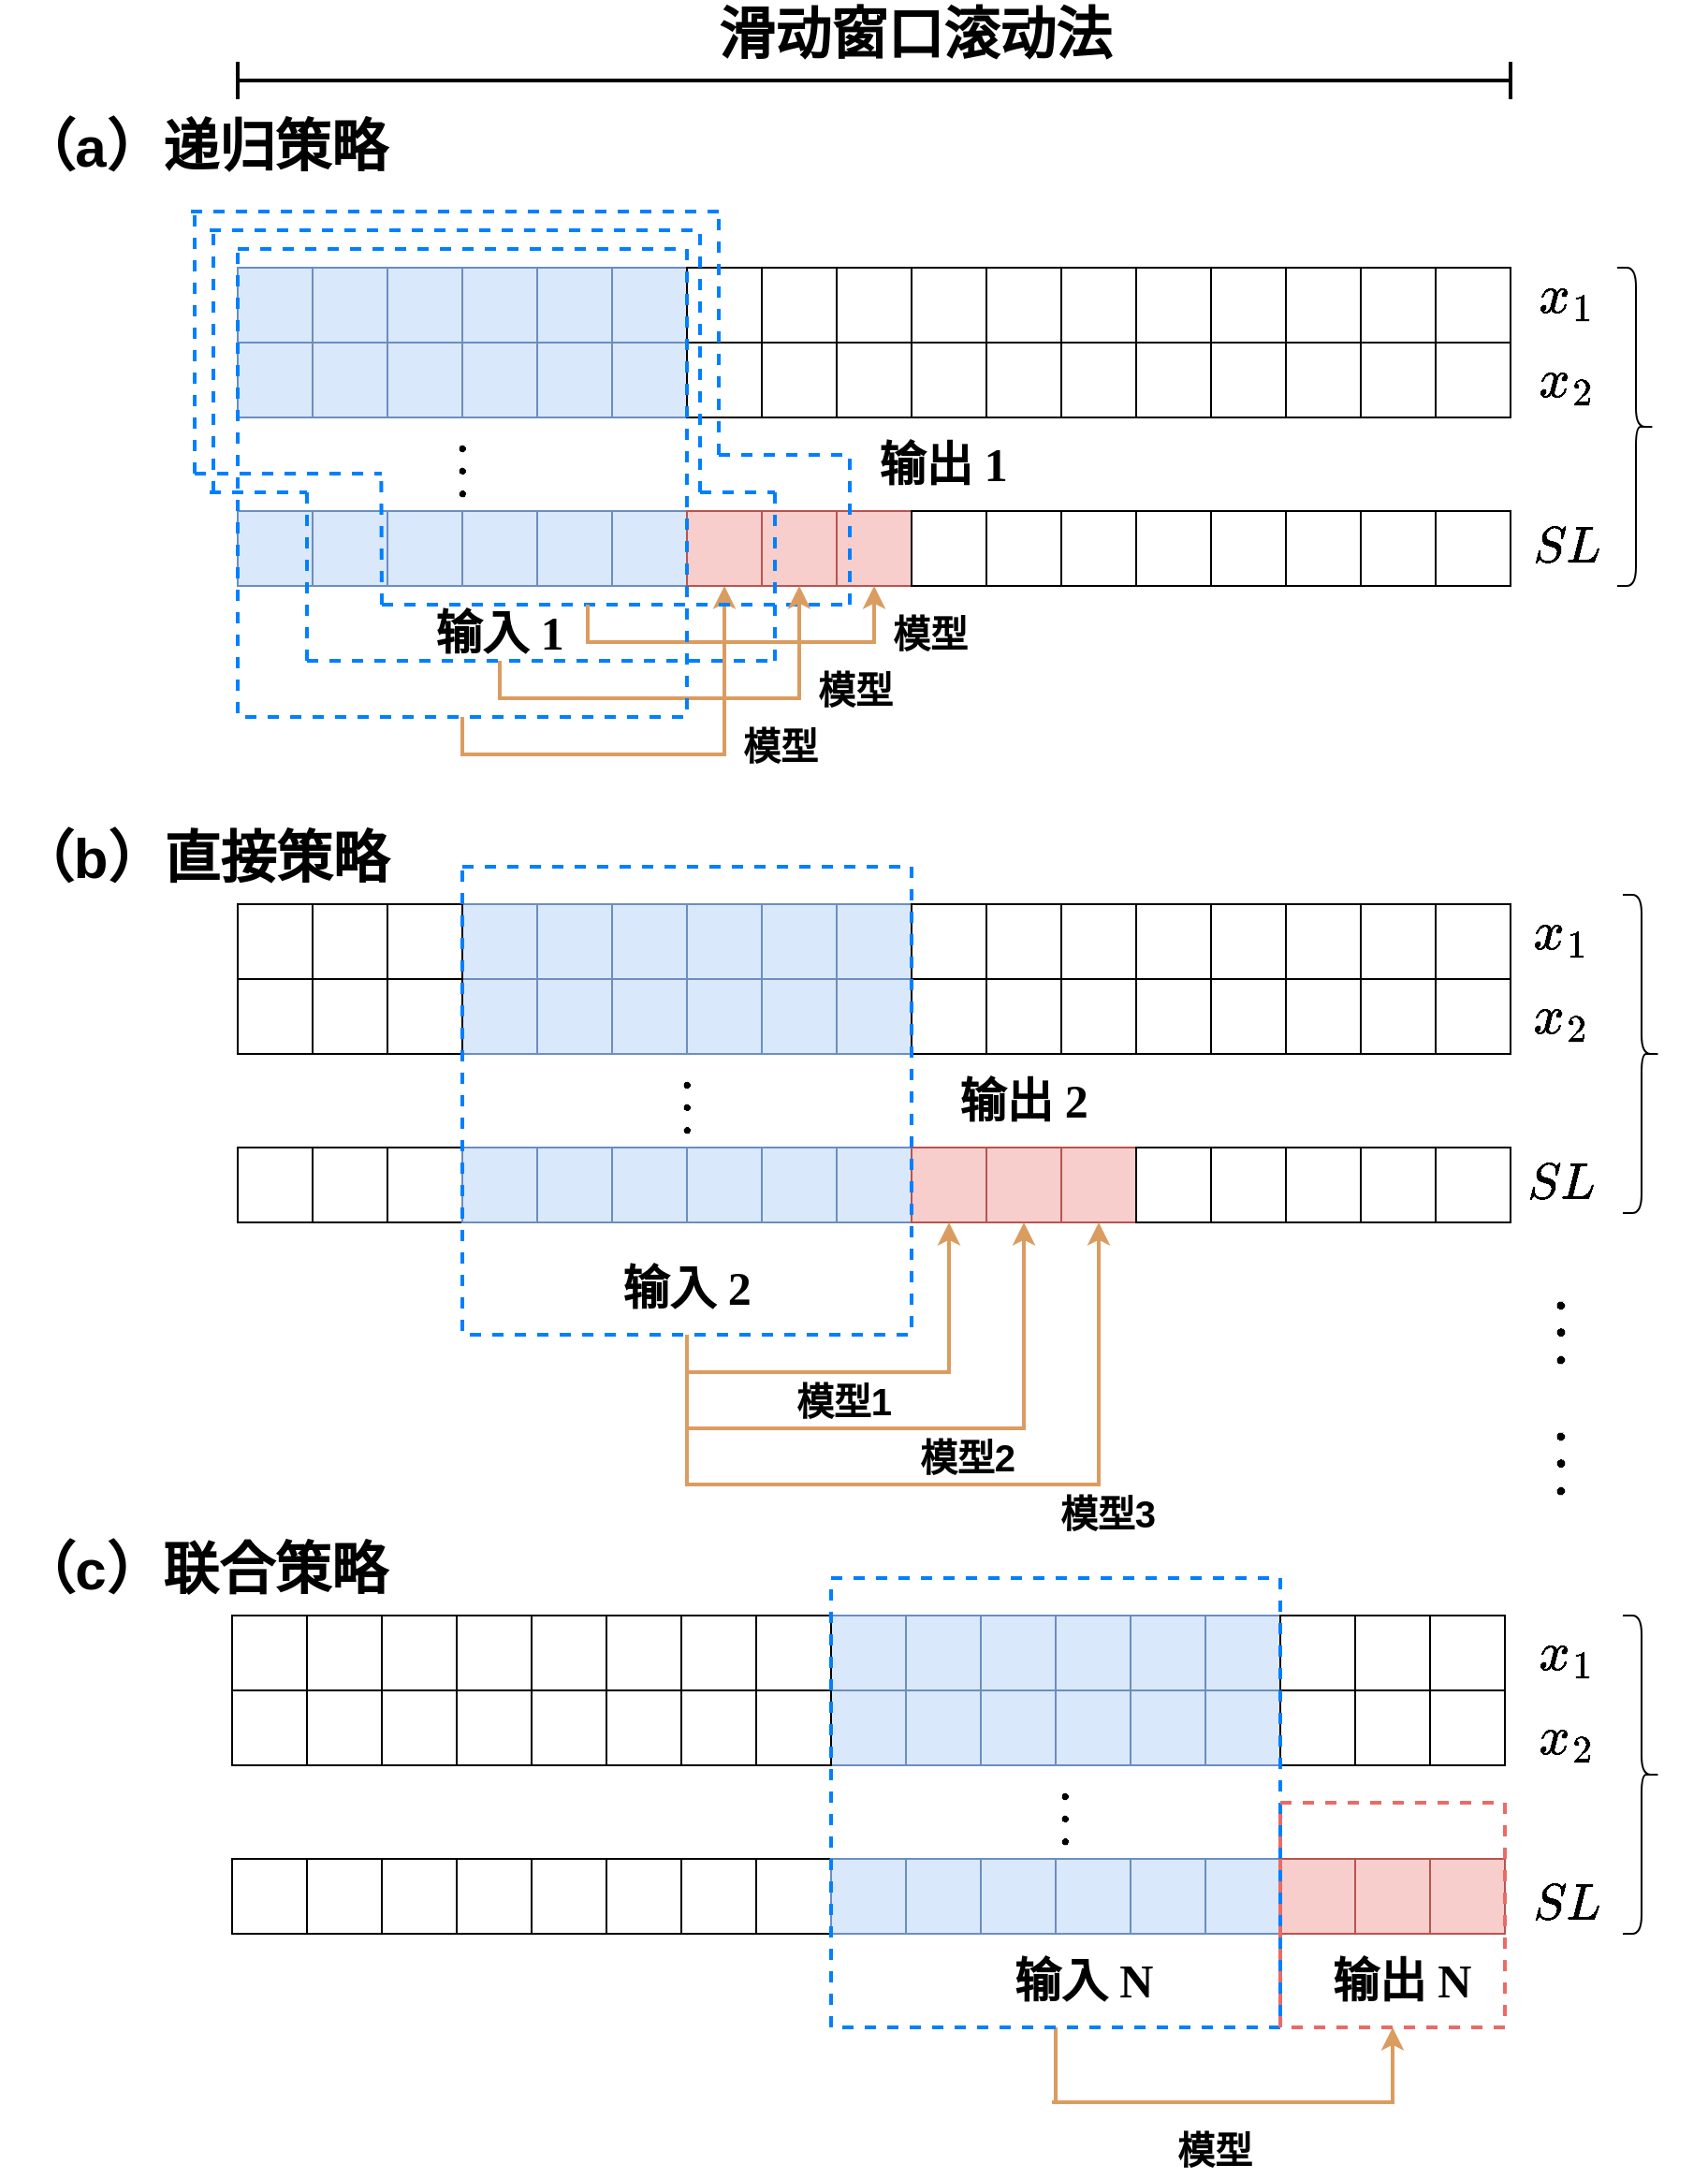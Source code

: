 <mxfile version="24.0.7" type="github">
  <diagram name="第 1 页" id="vWSbrCHWz1pdgLscwr1I">
    <mxGraphModel dx="2474" dy="2008" grid="1" gridSize="10" guides="1" tooltips="1" connect="1" arrows="1" fold="1" page="1" pageScale="1" pageWidth="827" pageHeight="1169" math="1" shadow="0">
      <root>
        <mxCell id="0" />
        <mxCell id="1" parent="0" />
        <mxCell id="X15A_r9G1sP2VDmLqHcy-280" style="edgeStyle=orthogonalEdgeStyle;rounded=0;orthogonalLoop=1;jettySize=auto;html=1;exitX=0.5;exitY=1;exitDx=0;exitDy=0;entryX=0.5;entryY=1;entryDx=0;entryDy=0;strokeWidth=2;strokeColor=#DB9C60;" parent="1" source="X15A_r9G1sP2VDmLqHcy-250" target="X15A_r9G1sP2VDmLqHcy-7" edge="1">
          <mxGeometry relative="1" as="geometry">
            <mxPoint x="363" y="200" as="targetPoint" />
          </mxGeometry>
        </mxCell>
        <mxCell id="X15A_r9G1sP2VDmLqHcy-1" value="" style="rounded=0;whiteSpace=wrap;html=1;aspect=fixed;fillColor=#dae8fc;strokeColor=#6c8ebf;" parent="1" vertex="1">
          <mxGeometry x="103" y="90" width="40" height="40" as="geometry" />
        </mxCell>
        <mxCell id="X15A_r9G1sP2VDmLqHcy-2" value="" style="rounded=0;whiteSpace=wrap;html=1;aspect=fixed;fillColor=#dae8fc;strokeColor=#6c8ebf;" parent="1" vertex="1">
          <mxGeometry x="143" y="90" width="40" height="40" as="geometry" />
        </mxCell>
        <mxCell id="X15A_r9G1sP2VDmLqHcy-3" value="" style="rounded=0;whiteSpace=wrap;html=1;aspect=fixed;fillColor=#dae8fc;strokeColor=#6c8ebf;" parent="1" vertex="1">
          <mxGeometry x="183" y="90" width="40" height="40" as="geometry" />
        </mxCell>
        <mxCell id="X15A_r9G1sP2VDmLqHcy-4" value="" style="rounded=0;whiteSpace=wrap;html=1;aspect=fixed;fillColor=#dae8fc;strokeColor=#6c8ebf;" parent="1" vertex="1">
          <mxGeometry x="223" y="90" width="40" height="40" as="geometry" />
        </mxCell>
        <mxCell id="X15A_r9G1sP2VDmLqHcy-5" value="" style="rounded=0;whiteSpace=wrap;html=1;aspect=fixed;fillColor=#dae8fc;strokeColor=#6c8ebf;" parent="1" vertex="1">
          <mxGeometry x="263" y="90" width="40" height="40" as="geometry" />
        </mxCell>
        <mxCell id="X15A_r9G1sP2VDmLqHcy-6" value="" style="rounded=0;whiteSpace=wrap;html=1;aspect=fixed;fillColor=#dae8fc;strokeColor=#6c8ebf;" parent="1" vertex="1">
          <mxGeometry x="303" y="90" width="40" height="40" as="geometry" />
        </mxCell>
        <mxCell id="X15A_r9G1sP2VDmLqHcy-7" value="" style="rounded=0;whiteSpace=wrap;html=1;aspect=fixed;fillColor=#f8cecc;strokeColor=#b85450;" parent="1" vertex="1">
          <mxGeometry x="343" y="90" width="40" height="40" as="geometry" />
        </mxCell>
        <mxCell id="X15A_r9G1sP2VDmLqHcy-8" value="" style="rounded=0;whiteSpace=wrap;html=1;aspect=fixed;fillColor=#f8cecc;strokeColor=#b85450;" parent="1" vertex="1">
          <mxGeometry x="383" y="90" width="40" height="40" as="geometry" />
        </mxCell>
        <mxCell id="X15A_r9G1sP2VDmLqHcy-9" value="" style="rounded=0;whiteSpace=wrap;html=1;aspect=fixed;fillColor=#f8cecc;strokeColor=#b85450;" parent="1" vertex="1">
          <mxGeometry x="423" y="90" width="40" height="40" as="geometry" />
        </mxCell>
        <mxCell id="X15A_r9G1sP2VDmLqHcy-10" value="" style="rounded=0;whiteSpace=wrap;html=1;aspect=fixed;" parent="1" vertex="1">
          <mxGeometry x="463" y="90" width="40" height="40" as="geometry" />
        </mxCell>
        <mxCell id="X15A_r9G1sP2VDmLqHcy-11" value="" style="rounded=0;whiteSpace=wrap;html=1;aspect=fixed;" parent="1" vertex="1">
          <mxGeometry x="503" y="90" width="40" height="40" as="geometry" />
        </mxCell>
        <mxCell id="X15A_r9G1sP2VDmLqHcy-12" value="" style="rounded=0;whiteSpace=wrap;html=1;aspect=fixed;" parent="1" vertex="1">
          <mxGeometry x="543" y="90" width="40" height="40" as="geometry" />
        </mxCell>
        <mxCell id="X15A_r9G1sP2VDmLqHcy-13" value="" style="rounded=0;whiteSpace=wrap;html=1;aspect=fixed;" parent="1" vertex="1">
          <mxGeometry x="583" y="90" width="40" height="40" as="geometry" />
        </mxCell>
        <mxCell id="X15A_r9G1sP2VDmLqHcy-14" value="" style="rounded=0;whiteSpace=wrap;html=1;aspect=fixed;" parent="1" vertex="1">
          <mxGeometry x="623" y="90" width="40" height="40" as="geometry" />
        </mxCell>
        <mxCell id="X15A_r9G1sP2VDmLqHcy-15" value="" style="rounded=0;whiteSpace=wrap;html=1;aspect=fixed;" parent="1" vertex="1">
          <mxGeometry x="663" y="90" width="40" height="40" as="geometry" />
        </mxCell>
        <mxCell id="X15A_r9G1sP2VDmLqHcy-16" value="" style="rounded=0;whiteSpace=wrap;html=1;aspect=fixed;" parent="1" vertex="1">
          <mxGeometry x="703" y="90" width="40" height="40" as="geometry" />
        </mxCell>
        <mxCell id="X15A_r9G1sP2VDmLqHcy-17" value="" style="rounded=0;whiteSpace=wrap;html=1;aspect=fixed;" parent="1" vertex="1">
          <mxGeometry x="743" y="90" width="40" height="40" as="geometry" />
        </mxCell>
        <mxCell id="X15A_r9G1sP2VDmLqHcy-18" value="" style="rounded=0;whiteSpace=wrap;html=1;aspect=fixed;fillColor=#dae8fc;strokeColor=#6c8ebf;" parent="1" vertex="1">
          <mxGeometry x="103" width="40" height="40" as="geometry" />
        </mxCell>
        <mxCell id="X15A_r9G1sP2VDmLqHcy-19" value="" style="rounded=0;whiteSpace=wrap;html=1;aspect=fixed;fillColor=#dae8fc;strokeColor=#6c8ebf;" parent="1" vertex="1">
          <mxGeometry x="143" width="40" height="40" as="geometry" />
        </mxCell>
        <mxCell id="X15A_r9G1sP2VDmLqHcy-20" value="" style="rounded=0;whiteSpace=wrap;html=1;aspect=fixed;fillColor=#dae8fc;strokeColor=#6c8ebf;" parent="1" vertex="1">
          <mxGeometry x="183" width="40" height="40" as="geometry" />
        </mxCell>
        <mxCell id="X15A_r9G1sP2VDmLqHcy-21" value="" style="rounded=0;whiteSpace=wrap;html=1;aspect=fixed;fillColor=#dae8fc;strokeColor=#6c8ebf;" parent="1" vertex="1">
          <mxGeometry x="223" width="40" height="40" as="geometry" />
        </mxCell>
        <mxCell id="X15A_r9G1sP2VDmLqHcy-22" value="" style="rounded=0;whiteSpace=wrap;html=1;aspect=fixed;fillColor=#dae8fc;strokeColor=#6c8ebf;" parent="1" vertex="1">
          <mxGeometry x="263" width="40" height="40" as="geometry" />
        </mxCell>
        <mxCell id="X15A_r9G1sP2VDmLqHcy-23" value="" style="rounded=0;whiteSpace=wrap;html=1;aspect=fixed;fillColor=#dae8fc;strokeColor=#6c8ebf;" parent="1" vertex="1">
          <mxGeometry x="303" width="40" height="40" as="geometry" />
        </mxCell>
        <mxCell id="X15A_r9G1sP2VDmLqHcy-27" value="" style="rounded=0;whiteSpace=wrap;html=1;aspect=fixed;fillColor=#dae8fc;strokeColor=#6c8ebf;" parent="1" vertex="1">
          <mxGeometry x="103" y="-40" width="40" height="40" as="geometry" />
        </mxCell>
        <mxCell id="X15A_r9G1sP2VDmLqHcy-28" value="" style="rounded=0;whiteSpace=wrap;html=1;aspect=fixed;fillColor=#dae8fc;strokeColor=#6c8ebf;" parent="1" vertex="1">
          <mxGeometry x="143" y="-40" width="40" height="40" as="geometry" />
        </mxCell>
        <mxCell id="X15A_r9G1sP2VDmLqHcy-29" value="" style="rounded=0;whiteSpace=wrap;html=1;aspect=fixed;fillColor=#dae8fc;strokeColor=#6c8ebf;" parent="1" vertex="1">
          <mxGeometry x="183" y="-40" width="40" height="40" as="geometry" />
        </mxCell>
        <mxCell id="X15A_r9G1sP2VDmLqHcy-30" value="" style="rounded=0;whiteSpace=wrap;html=1;aspect=fixed;fillColor=#dae8fc;strokeColor=#6c8ebf;" parent="1" vertex="1">
          <mxGeometry x="223" y="-40" width="40" height="40" as="geometry" />
        </mxCell>
        <mxCell id="X15A_r9G1sP2VDmLqHcy-31" value="" style="rounded=0;whiteSpace=wrap;html=1;aspect=fixed;fillColor=#dae8fc;strokeColor=#6c8ebf;" parent="1" vertex="1">
          <mxGeometry x="263" y="-40" width="40" height="40" as="geometry" />
        </mxCell>
        <mxCell id="X15A_r9G1sP2VDmLqHcy-32" value="" style="rounded=0;whiteSpace=wrap;html=1;aspect=fixed;fillColor=#dae8fc;strokeColor=#6c8ebf;" parent="1" vertex="1">
          <mxGeometry x="303" y="-40" width="40" height="40" as="geometry" />
        </mxCell>
        <mxCell id="X15A_r9G1sP2VDmLqHcy-35" value="" style="rounded=0;whiteSpace=wrap;html=1;aspect=fixed;" parent="1" vertex="1">
          <mxGeometry x="103" y="430" width="40" height="40" as="geometry" />
        </mxCell>
        <mxCell id="X15A_r9G1sP2VDmLqHcy-36" value="" style="rounded=0;whiteSpace=wrap;html=1;aspect=fixed;" parent="1" vertex="1">
          <mxGeometry x="143" y="430" width="40" height="40" as="geometry" />
        </mxCell>
        <mxCell id="X15A_r9G1sP2VDmLqHcy-37" value="" style="rounded=0;whiteSpace=wrap;html=1;aspect=fixed;" parent="1" vertex="1">
          <mxGeometry x="183" y="430" width="40" height="40" as="geometry" />
        </mxCell>
        <mxCell id="X15A_r9G1sP2VDmLqHcy-38" value="" style="rounded=0;whiteSpace=wrap;html=1;aspect=fixed;fillColor=#dae8fc;strokeColor=#6c8ebf;" parent="1" vertex="1">
          <mxGeometry x="223" y="430" width="40" height="40" as="geometry" />
        </mxCell>
        <mxCell id="X15A_r9G1sP2VDmLqHcy-39" value="" style="rounded=0;whiteSpace=wrap;html=1;aspect=fixed;fillColor=#dae8fc;strokeColor=#6c8ebf;" parent="1" vertex="1">
          <mxGeometry x="263" y="430" width="40" height="40" as="geometry" />
        </mxCell>
        <mxCell id="X15A_r9G1sP2VDmLqHcy-40" value="" style="rounded=0;whiteSpace=wrap;html=1;aspect=fixed;fillColor=#dae8fc;strokeColor=#6c8ebf;" parent="1" vertex="1">
          <mxGeometry x="303" y="430" width="40" height="40" as="geometry" />
        </mxCell>
        <mxCell id="X15A_r9G1sP2VDmLqHcy-41" value="" style="rounded=0;whiteSpace=wrap;html=1;aspect=fixed;fillColor=#dae8fc;strokeColor=#6c8ebf;" parent="1" vertex="1">
          <mxGeometry x="343" y="430" width="40" height="40" as="geometry" />
        </mxCell>
        <mxCell id="X15A_r9G1sP2VDmLqHcy-42" value="" style="rounded=0;whiteSpace=wrap;html=1;aspect=fixed;fillColor=#dae8fc;strokeColor=#6c8ebf;" parent="1" vertex="1">
          <mxGeometry x="383" y="430" width="40" height="40" as="geometry" />
        </mxCell>
        <mxCell id="X15A_r9G1sP2VDmLqHcy-43" value="" style="rounded=0;whiteSpace=wrap;html=1;aspect=fixed;fillColor=#dae8fc;strokeColor=#6c8ebf;" parent="1" vertex="1">
          <mxGeometry x="423" y="430" width="40" height="40" as="geometry" />
        </mxCell>
        <mxCell id="X15A_r9G1sP2VDmLqHcy-44" value="" style="rounded=0;whiteSpace=wrap;html=1;aspect=fixed;fillColor=#f8cecc;strokeColor=#b85450;" parent="1" vertex="1">
          <mxGeometry x="463" y="430" width="40" height="40" as="geometry" />
        </mxCell>
        <mxCell id="X15A_r9G1sP2VDmLqHcy-45" value="" style="rounded=0;whiteSpace=wrap;html=1;aspect=fixed;fillColor=#f8cecc;strokeColor=#b85450;" parent="1" vertex="1">
          <mxGeometry x="503" y="430" width="40" height="40" as="geometry" />
        </mxCell>
        <mxCell id="X15A_r9G1sP2VDmLqHcy-46" value="" style="rounded=0;whiteSpace=wrap;html=1;aspect=fixed;fillColor=#f8cecc;strokeColor=#b85450;" parent="1" vertex="1">
          <mxGeometry x="543" y="430" width="40" height="40" as="geometry" />
        </mxCell>
        <mxCell id="X15A_r9G1sP2VDmLqHcy-47" value="" style="rounded=0;whiteSpace=wrap;html=1;aspect=fixed;" parent="1" vertex="1">
          <mxGeometry x="583" y="430" width="40" height="40" as="geometry" />
        </mxCell>
        <mxCell id="X15A_r9G1sP2VDmLqHcy-48" value="" style="rounded=0;whiteSpace=wrap;html=1;aspect=fixed;" parent="1" vertex="1">
          <mxGeometry x="623" y="430" width="40" height="40" as="geometry" />
        </mxCell>
        <mxCell id="X15A_r9G1sP2VDmLqHcy-49" value="" style="rounded=0;whiteSpace=wrap;html=1;aspect=fixed;" parent="1" vertex="1">
          <mxGeometry x="663" y="430" width="40" height="40" as="geometry" />
        </mxCell>
        <mxCell id="X15A_r9G1sP2VDmLqHcy-50" value="" style="rounded=0;whiteSpace=wrap;html=1;aspect=fixed;" parent="1" vertex="1">
          <mxGeometry x="703" y="430" width="40" height="40" as="geometry" />
        </mxCell>
        <mxCell id="X15A_r9G1sP2VDmLqHcy-51" value="" style="rounded=0;whiteSpace=wrap;html=1;aspect=fixed;" parent="1" vertex="1">
          <mxGeometry x="743" y="430" width="40" height="40" as="geometry" />
        </mxCell>
        <mxCell id="X15A_r9G1sP2VDmLqHcy-52" value="" style="rounded=0;whiteSpace=wrap;html=1;aspect=fixed;" parent="1" vertex="1">
          <mxGeometry x="100" y="810" width="40" height="40" as="geometry" />
        </mxCell>
        <mxCell id="X15A_r9G1sP2VDmLqHcy-53" value="" style="rounded=0;whiteSpace=wrap;html=1;aspect=fixed;" parent="1" vertex="1">
          <mxGeometry x="140" y="810" width="40" height="40" as="geometry" />
        </mxCell>
        <mxCell id="X15A_r9G1sP2VDmLqHcy-54" value="" style="rounded=0;whiteSpace=wrap;html=1;aspect=fixed;" parent="1" vertex="1">
          <mxGeometry x="180" y="810" width="40" height="40" as="geometry" />
        </mxCell>
        <mxCell id="X15A_r9G1sP2VDmLqHcy-55" value="" style="rounded=0;whiteSpace=wrap;html=1;aspect=fixed;" parent="1" vertex="1">
          <mxGeometry x="220" y="810" width="40" height="40" as="geometry" />
        </mxCell>
        <mxCell id="X15A_r9G1sP2VDmLqHcy-56" value="" style="rounded=0;whiteSpace=wrap;html=1;aspect=fixed;" parent="1" vertex="1">
          <mxGeometry x="260" y="810" width="40" height="40" as="geometry" />
        </mxCell>
        <mxCell id="X15A_r9G1sP2VDmLqHcy-57" value="" style="rounded=0;whiteSpace=wrap;html=1;aspect=fixed;" parent="1" vertex="1">
          <mxGeometry x="300" y="810" width="40" height="40" as="geometry" />
        </mxCell>
        <mxCell id="X15A_r9G1sP2VDmLqHcy-58" value="" style="rounded=0;whiteSpace=wrap;html=1;aspect=fixed;" parent="1" vertex="1">
          <mxGeometry x="340" y="810" width="40" height="40" as="geometry" />
        </mxCell>
        <mxCell id="X15A_r9G1sP2VDmLqHcy-59" value="" style="rounded=0;whiteSpace=wrap;html=1;aspect=fixed;" parent="1" vertex="1">
          <mxGeometry x="380" y="810" width="40" height="40" as="geometry" />
        </mxCell>
        <mxCell id="X15A_r9G1sP2VDmLqHcy-60" value="" style="rounded=0;whiteSpace=wrap;html=1;aspect=fixed;fillColor=#dae8fc;strokeColor=#6c8ebf;" parent="1" vertex="1">
          <mxGeometry x="420" y="810" width="40" height="40" as="geometry" />
        </mxCell>
        <mxCell id="X15A_r9G1sP2VDmLqHcy-61" value="" style="rounded=0;whiteSpace=wrap;html=1;aspect=fixed;fillColor=#dae8fc;strokeColor=#6c8ebf;" parent="1" vertex="1">
          <mxGeometry x="460" y="810" width="40" height="40" as="geometry" />
        </mxCell>
        <mxCell id="X15A_r9G1sP2VDmLqHcy-62" value="" style="rounded=0;whiteSpace=wrap;html=1;aspect=fixed;fillColor=#dae8fc;strokeColor=#6c8ebf;" parent="1" vertex="1">
          <mxGeometry x="500" y="810" width="40" height="40" as="geometry" />
        </mxCell>
        <mxCell id="X15A_r9G1sP2VDmLqHcy-63" value="" style="rounded=0;whiteSpace=wrap;html=1;aspect=fixed;fillColor=#dae8fc;strokeColor=#6c8ebf;" parent="1" vertex="1">
          <mxGeometry x="540" y="810" width="40" height="40" as="geometry" />
        </mxCell>
        <mxCell id="X15A_r9G1sP2VDmLqHcy-64" value="" style="rounded=0;whiteSpace=wrap;html=1;aspect=fixed;fillColor=#dae8fc;strokeColor=#6c8ebf;" parent="1" vertex="1">
          <mxGeometry x="580" y="810" width="40" height="40" as="geometry" />
        </mxCell>
        <mxCell id="X15A_r9G1sP2VDmLqHcy-65" value="" style="rounded=0;whiteSpace=wrap;html=1;aspect=fixed;fillColor=#dae8fc;strokeColor=#6c8ebf;" parent="1" vertex="1">
          <mxGeometry x="620" y="810" width="40" height="40" as="geometry" />
        </mxCell>
        <mxCell id="X15A_r9G1sP2VDmLqHcy-66" value="" style="rounded=0;whiteSpace=wrap;html=1;aspect=fixed;fillColor=#f8cecc;strokeColor=#b85450;" parent="1" vertex="1">
          <mxGeometry x="660" y="810" width="40" height="40" as="geometry" />
        </mxCell>
        <mxCell id="X15A_r9G1sP2VDmLqHcy-67" value="" style="rounded=0;whiteSpace=wrap;html=1;aspect=fixed;fillColor=#f8cecc;strokeColor=#b85450;" parent="1" vertex="1">
          <mxGeometry x="700" y="810" width="40" height="40" as="geometry" />
        </mxCell>
        <mxCell id="X15A_r9G1sP2VDmLqHcy-68" value="" style="rounded=0;whiteSpace=wrap;html=1;aspect=fixed;fillColor=#f8cecc;strokeColor=#b85450;" parent="1" vertex="1">
          <mxGeometry x="740" y="810" width="40" height="40" as="geometry" />
        </mxCell>
        <mxCell id="X15A_r9G1sP2VDmLqHcy-69" value="&lt;font face=&quot;Times New Roman&quot;&gt;&lt;span style=&quot;font-size: 25px;&quot;&gt;输入 1&lt;/span&gt;&lt;/font&gt;" style="text;html=1;align=center;verticalAlign=middle;whiteSpace=wrap;rounded=0;fontStyle=1" parent="1" vertex="1">
          <mxGeometry x="203" y="140" width="80" height="30" as="geometry" />
        </mxCell>
        <mxCell id="X15A_r9G1sP2VDmLqHcy-70" value="&lt;font face=&quot;Times New Roman&quot;&gt;&lt;span style=&quot;font-size: 25px;&quot;&gt;输出 1&lt;/span&gt;&lt;/font&gt;" style="text;html=1;align=center;verticalAlign=middle;whiteSpace=wrap;rounded=0;fontStyle=1" parent="1" vertex="1">
          <mxGeometry x="440" y="50" width="80" height="30" as="geometry" />
        </mxCell>
        <mxCell id="X15A_r9G1sP2VDmLqHcy-71" value="&lt;font face=&quot;Times New Roman&quot;&gt;&lt;span style=&quot;font-size: 25px;&quot;&gt;输入 2&lt;/span&gt;&lt;/font&gt;" style="text;html=1;align=center;verticalAlign=middle;whiteSpace=wrap;rounded=0;fontStyle=1" parent="1" vertex="1">
          <mxGeometry x="303" y="490" width="80" height="30" as="geometry" />
        </mxCell>
        <mxCell id="X15A_r9G1sP2VDmLqHcy-73" value="&lt;font face=&quot;Times New Roman&quot;&gt;&lt;span style=&quot;font-size: 25px;&quot;&gt;输入 N&lt;/span&gt;&lt;/font&gt;" style="text;html=1;align=center;verticalAlign=middle;whiteSpace=wrap;rounded=0;fontStyle=1" parent="1" vertex="1">
          <mxGeometry x="515" y="860" width="80" height="30" as="geometry" />
        </mxCell>
        <mxCell id="X15A_r9G1sP2VDmLqHcy-74" value="&lt;font face=&quot;Times New Roman&quot;&gt;&lt;span style=&quot;font-size: 25px;&quot;&gt;输出 N&lt;/span&gt;&lt;/font&gt;" style="text;html=1;align=center;verticalAlign=middle;whiteSpace=wrap;rounded=0;fontStyle=1" parent="1" vertex="1">
          <mxGeometry x="685" y="860" width="80" height="30" as="geometry" />
        </mxCell>
        <mxCell id="X15A_r9G1sP2VDmLqHcy-83" value="" style="rounded=0;whiteSpace=wrap;html=1;aspect=fixed;fillColor=#dae8fc;strokeColor=#6c8ebf;" parent="1" vertex="1">
          <mxGeometry x="223" y="340" width="40" height="40" as="geometry" />
        </mxCell>
        <mxCell id="X15A_r9G1sP2VDmLqHcy-84" value="" style="rounded=0;whiteSpace=wrap;html=1;aspect=fixed;fillColor=#dae8fc;strokeColor=#6c8ebf;" parent="1" vertex="1">
          <mxGeometry x="263" y="340" width="40" height="40" as="geometry" />
        </mxCell>
        <mxCell id="X15A_r9G1sP2VDmLqHcy-85" value="" style="rounded=0;whiteSpace=wrap;html=1;aspect=fixed;fillColor=#dae8fc;strokeColor=#6c8ebf;" parent="1" vertex="1">
          <mxGeometry x="303" y="340" width="40" height="40" as="geometry" />
        </mxCell>
        <mxCell id="X15A_r9G1sP2VDmLqHcy-86" value="" style="rounded=0;whiteSpace=wrap;html=1;aspect=fixed;fillColor=#dae8fc;strokeColor=#6c8ebf;" parent="1" vertex="1">
          <mxGeometry x="343" y="340" width="40" height="40" as="geometry" />
        </mxCell>
        <mxCell id="X15A_r9G1sP2VDmLqHcy-87" value="" style="rounded=0;whiteSpace=wrap;html=1;aspect=fixed;fillColor=#dae8fc;strokeColor=#6c8ebf;" parent="1" vertex="1">
          <mxGeometry x="383" y="340" width="40" height="40" as="geometry" />
        </mxCell>
        <mxCell id="X15A_r9G1sP2VDmLqHcy-88" value="" style="rounded=0;whiteSpace=wrap;html=1;aspect=fixed;fillColor=#dae8fc;strokeColor=#6c8ebf;" parent="1" vertex="1">
          <mxGeometry x="423" y="340" width="40" height="40" as="geometry" />
        </mxCell>
        <mxCell id="X15A_r9G1sP2VDmLqHcy-106" value="" style="rounded=0;whiteSpace=wrap;html=1;aspect=fixed;fillColor=#dae8fc;strokeColor=#6c8ebf;" parent="1" vertex="1">
          <mxGeometry x="223" y="300" width="40" height="40" as="geometry" />
        </mxCell>
        <mxCell id="X15A_r9G1sP2VDmLqHcy-107" value="" style="rounded=0;whiteSpace=wrap;html=1;aspect=fixed;fillColor=#dae8fc;strokeColor=#6c8ebf;" parent="1" vertex="1">
          <mxGeometry x="263" y="300" width="40" height="40" as="geometry" />
        </mxCell>
        <mxCell id="X15A_r9G1sP2VDmLqHcy-108" value="" style="rounded=0;whiteSpace=wrap;html=1;aspect=fixed;fillColor=#dae8fc;strokeColor=#6c8ebf;" parent="1" vertex="1">
          <mxGeometry x="303" y="300" width="40" height="40" as="geometry" />
        </mxCell>
        <mxCell id="X15A_r9G1sP2VDmLqHcy-109" value="" style="rounded=0;whiteSpace=wrap;html=1;aspect=fixed;fillColor=#dae8fc;strokeColor=#6c8ebf;" parent="1" vertex="1">
          <mxGeometry x="343" y="300" width="40" height="40" as="geometry" />
        </mxCell>
        <mxCell id="X15A_r9G1sP2VDmLqHcy-110" value="" style="rounded=0;whiteSpace=wrap;html=1;aspect=fixed;fillColor=#dae8fc;strokeColor=#6c8ebf;" parent="1" vertex="1">
          <mxGeometry x="383" y="300" width="40" height="40" as="geometry" />
        </mxCell>
        <mxCell id="X15A_r9G1sP2VDmLqHcy-111" value="" style="rounded=0;whiteSpace=wrap;html=1;aspect=fixed;fillColor=#dae8fc;strokeColor=#6c8ebf;" parent="1" vertex="1">
          <mxGeometry x="423" y="300" width="40" height="40" as="geometry" />
        </mxCell>
        <mxCell id="X15A_r9G1sP2VDmLqHcy-115" value="" style="rounded=0;whiteSpace=wrap;html=1;aspect=fixed;" parent="1" vertex="1">
          <mxGeometry x="103" y="300" width="40" height="40" as="geometry" />
        </mxCell>
        <mxCell id="X15A_r9G1sP2VDmLqHcy-116" value="" style="rounded=0;whiteSpace=wrap;html=1;aspect=fixed;" parent="1" vertex="1">
          <mxGeometry x="143" y="300" width="40" height="40" as="geometry" />
        </mxCell>
        <mxCell id="X15A_r9G1sP2VDmLqHcy-117" value="" style="rounded=0;whiteSpace=wrap;html=1;aspect=fixed;" parent="1" vertex="1">
          <mxGeometry x="183" y="300" width="40" height="40" as="geometry" />
        </mxCell>
        <mxCell id="X15A_r9G1sP2VDmLqHcy-118" value="" style="rounded=0;whiteSpace=wrap;html=1;aspect=fixed;" parent="1" vertex="1">
          <mxGeometry x="103" y="340" width="40" height="40" as="geometry" />
        </mxCell>
        <mxCell id="X15A_r9G1sP2VDmLqHcy-119" value="" style="rounded=0;whiteSpace=wrap;html=1;aspect=fixed;" parent="1" vertex="1">
          <mxGeometry x="143" y="340" width="40" height="40" as="geometry" />
        </mxCell>
        <mxCell id="X15A_r9G1sP2VDmLqHcy-120" value="" style="rounded=0;whiteSpace=wrap;html=1;aspect=fixed;" parent="1" vertex="1">
          <mxGeometry x="183" y="340" width="40" height="40" as="geometry" />
        </mxCell>
        <mxCell id="X15A_r9G1sP2VDmLqHcy-121" value="$$\vdots$$" style="text;html=1;align=center;verticalAlign=middle;whiteSpace=wrap;rounded=0;fontSize=25;fontStyle=1" parent="1" vertex="1">
          <mxGeometry x="193" y="50" width="60" height="30" as="geometry" />
        </mxCell>
        <mxCell id="X15A_r9G1sP2VDmLqHcy-122" value="$$\vdots$$" style="text;html=1;align=center;verticalAlign=middle;whiteSpace=wrap;rounded=0;fontSize=25;fontStyle=1" parent="1" vertex="1">
          <mxGeometry x="313" y="390" width="60" height="30" as="geometry" />
        </mxCell>
        <mxCell id="X15A_r9G1sP2VDmLqHcy-134" value="" style="rounded=0;whiteSpace=wrap;html=1;aspect=fixed;fillColor=#dae8fc;strokeColor=#6c8ebf;" parent="1" vertex="1">
          <mxGeometry x="420" y="720" width="40" height="40" as="geometry" />
        </mxCell>
        <mxCell id="X15A_r9G1sP2VDmLqHcy-135" value="" style="rounded=0;whiteSpace=wrap;html=1;aspect=fixed;fillColor=#dae8fc;strokeColor=#6c8ebf;" parent="1" vertex="1">
          <mxGeometry x="460" y="720" width="40" height="40" as="geometry" />
        </mxCell>
        <mxCell id="X15A_r9G1sP2VDmLqHcy-136" value="" style="rounded=0;whiteSpace=wrap;html=1;aspect=fixed;fillColor=#dae8fc;strokeColor=#6c8ebf;" parent="1" vertex="1">
          <mxGeometry x="500" y="720" width="40" height="40" as="geometry" />
        </mxCell>
        <mxCell id="X15A_r9G1sP2VDmLqHcy-137" value="" style="rounded=0;whiteSpace=wrap;html=1;aspect=fixed;fillColor=#dae8fc;strokeColor=#6c8ebf;" parent="1" vertex="1">
          <mxGeometry x="540" y="720" width="40" height="40" as="geometry" />
        </mxCell>
        <mxCell id="X15A_r9G1sP2VDmLqHcy-138" value="" style="rounded=0;whiteSpace=wrap;html=1;aspect=fixed;fillColor=#dae8fc;strokeColor=#6c8ebf;" parent="1" vertex="1">
          <mxGeometry x="580" y="720" width="40" height="40" as="geometry" />
        </mxCell>
        <mxCell id="X15A_r9G1sP2VDmLqHcy-139" value="" style="rounded=0;whiteSpace=wrap;html=1;aspect=fixed;fillColor=#dae8fc;strokeColor=#6c8ebf;" parent="1" vertex="1">
          <mxGeometry x="620" y="720" width="40" height="40" as="geometry" />
        </mxCell>
        <mxCell id="X15A_r9G1sP2VDmLqHcy-140" value="" style="rounded=0;whiteSpace=wrap;html=1;aspect=fixed;fillColor=#dae8fc;strokeColor=#6c8ebf;" parent="1" vertex="1">
          <mxGeometry x="420" y="680" width="40" height="40" as="geometry" />
        </mxCell>
        <mxCell id="X15A_r9G1sP2VDmLqHcy-141" value="" style="rounded=0;whiteSpace=wrap;html=1;aspect=fixed;fillColor=#dae8fc;strokeColor=#6c8ebf;" parent="1" vertex="1">
          <mxGeometry x="460" y="680" width="40" height="40" as="geometry" />
        </mxCell>
        <mxCell id="X15A_r9G1sP2VDmLqHcy-142" value="" style="rounded=0;whiteSpace=wrap;html=1;aspect=fixed;fillColor=#dae8fc;strokeColor=#6c8ebf;" parent="1" vertex="1">
          <mxGeometry x="500" y="680" width="40" height="40" as="geometry" />
        </mxCell>
        <mxCell id="X15A_r9G1sP2VDmLqHcy-143" value="" style="rounded=0;whiteSpace=wrap;html=1;aspect=fixed;fillColor=#dae8fc;strokeColor=#6c8ebf;" parent="1" vertex="1">
          <mxGeometry x="540" y="680" width="40" height="40" as="geometry" />
        </mxCell>
        <mxCell id="X15A_r9G1sP2VDmLqHcy-144" value="" style="rounded=0;whiteSpace=wrap;html=1;aspect=fixed;fillColor=#dae8fc;strokeColor=#6c8ebf;" parent="1" vertex="1">
          <mxGeometry x="580" y="680" width="40" height="40" as="geometry" />
        </mxCell>
        <mxCell id="X15A_r9G1sP2VDmLqHcy-145" value="" style="rounded=0;whiteSpace=wrap;html=1;aspect=fixed;fillColor=#dae8fc;strokeColor=#6c8ebf;" parent="1" vertex="1">
          <mxGeometry x="620" y="680" width="40" height="40" as="geometry" />
        </mxCell>
        <mxCell id="X15A_r9G1sP2VDmLqHcy-146" value="" style="rounded=0;whiteSpace=wrap;html=1;aspect=fixed;" parent="1" vertex="1">
          <mxGeometry x="300" y="680" width="40" height="40" as="geometry" />
        </mxCell>
        <mxCell id="X15A_r9G1sP2VDmLqHcy-147" value="" style="rounded=0;whiteSpace=wrap;html=1;aspect=fixed;" parent="1" vertex="1">
          <mxGeometry x="340" y="680" width="40" height="40" as="geometry" />
        </mxCell>
        <mxCell id="X15A_r9G1sP2VDmLqHcy-148" value="" style="rounded=0;whiteSpace=wrap;html=1;aspect=fixed;" parent="1" vertex="1">
          <mxGeometry x="380" y="680" width="40" height="40" as="geometry" />
        </mxCell>
        <mxCell id="X15A_r9G1sP2VDmLqHcy-149" value="" style="rounded=0;whiteSpace=wrap;html=1;aspect=fixed;" parent="1" vertex="1">
          <mxGeometry x="300" y="720" width="40" height="40" as="geometry" />
        </mxCell>
        <mxCell id="X15A_r9G1sP2VDmLqHcy-150" value="" style="rounded=0;whiteSpace=wrap;html=1;aspect=fixed;" parent="1" vertex="1">
          <mxGeometry x="340" y="720" width="40" height="40" as="geometry" />
        </mxCell>
        <mxCell id="X15A_r9G1sP2VDmLqHcy-151" value="" style="rounded=0;whiteSpace=wrap;html=1;aspect=fixed;" parent="1" vertex="1">
          <mxGeometry x="380" y="720" width="40" height="40" as="geometry" />
        </mxCell>
        <mxCell id="X15A_r9G1sP2VDmLqHcy-152" value="$$\vdots$$" style="text;html=1;align=center;verticalAlign=middle;whiteSpace=wrap;rounded=0;fontSize=30;fontStyle=1;labelBackgroundColor=none;" parent="1" vertex="1">
          <mxGeometry x="780" y="510" width="60" height="30" as="geometry" />
        </mxCell>
        <mxCell id="X15A_r9G1sP2VDmLqHcy-153" value="" style="rounded=0;whiteSpace=wrap;html=1;aspect=fixed;" parent="1" vertex="1">
          <mxGeometry x="100" y="720" width="40" height="40" as="geometry" />
        </mxCell>
        <mxCell id="X15A_r9G1sP2VDmLqHcy-154" value="" style="rounded=0;whiteSpace=wrap;html=1;aspect=fixed;" parent="1" vertex="1">
          <mxGeometry x="140" y="720" width="40" height="40" as="geometry" />
        </mxCell>
        <mxCell id="X15A_r9G1sP2VDmLqHcy-155" value="" style="rounded=0;whiteSpace=wrap;html=1;aspect=fixed;" parent="1" vertex="1">
          <mxGeometry x="180" y="720" width="40" height="40" as="geometry" />
        </mxCell>
        <mxCell id="X15A_r9G1sP2VDmLqHcy-156" value="" style="rounded=0;whiteSpace=wrap;html=1;aspect=fixed;" parent="1" vertex="1">
          <mxGeometry x="220" y="720" width="40" height="40" as="geometry" />
        </mxCell>
        <mxCell id="X15A_r9G1sP2VDmLqHcy-157" value="" style="rounded=0;whiteSpace=wrap;html=1;aspect=fixed;" parent="1" vertex="1">
          <mxGeometry x="260" y="720" width="40" height="40" as="geometry" />
        </mxCell>
        <mxCell id="X15A_r9G1sP2VDmLqHcy-163" value="" style="rounded=0;whiteSpace=wrap;html=1;aspect=fixed;" parent="1" vertex="1">
          <mxGeometry x="100" y="680" width="40" height="40" as="geometry" />
        </mxCell>
        <mxCell id="X15A_r9G1sP2VDmLqHcy-164" value="" style="rounded=0;whiteSpace=wrap;html=1;aspect=fixed;" parent="1" vertex="1">
          <mxGeometry x="140" y="680" width="40" height="40" as="geometry" />
        </mxCell>
        <mxCell id="X15A_r9G1sP2VDmLqHcy-165" value="" style="rounded=0;whiteSpace=wrap;html=1;aspect=fixed;" parent="1" vertex="1">
          <mxGeometry x="180" y="680" width="40" height="40" as="geometry" />
        </mxCell>
        <mxCell id="X15A_r9G1sP2VDmLqHcy-166" value="" style="rounded=0;whiteSpace=wrap;html=1;aspect=fixed;" parent="1" vertex="1">
          <mxGeometry x="220" y="680" width="40" height="40" as="geometry" />
        </mxCell>
        <mxCell id="X15A_r9G1sP2VDmLqHcy-167" value="" style="rounded=0;whiteSpace=wrap;html=1;aspect=fixed;" parent="1" vertex="1">
          <mxGeometry x="260" y="680" width="40" height="40" as="geometry" />
        </mxCell>
        <mxCell id="X15A_r9G1sP2VDmLqHcy-169" value="" style="rounded=0;whiteSpace=wrap;html=1;aspect=fixed;" parent="1" vertex="1">
          <mxGeometry x="343" y="-40" width="40" height="40" as="geometry" />
        </mxCell>
        <mxCell id="X15A_r9G1sP2VDmLqHcy-170" value="" style="rounded=0;whiteSpace=wrap;html=1;aspect=fixed;" parent="1" vertex="1">
          <mxGeometry x="383" y="-40" width="40" height="40" as="geometry" />
        </mxCell>
        <mxCell id="X15A_r9G1sP2VDmLqHcy-171" value="" style="rounded=0;whiteSpace=wrap;html=1;aspect=fixed;" parent="1" vertex="1">
          <mxGeometry x="423" y="-40" width="40" height="40" as="geometry" />
        </mxCell>
        <mxCell id="X15A_r9G1sP2VDmLqHcy-172" value="" style="rounded=0;whiteSpace=wrap;html=1;aspect=fixed;" parent="1" vertex="1">
          <mxGeometry x="463" y="-40" width="40" height="40" as="geometry" />
        </mxCell>
        <mxCell id="X15A_r9G1sP2VDmLqHcy-173" value="" style="rounded=0;whiteSpace=wrap;html=1;aspect=fixed;" parent="1" vertex="1">
          <mxGeometry x="503" y="-40" width="40" height="40" as="geometry" />
        </mxCell>
        <mxCell id="X15A_r9G1sP2VDmLqHcy-174" value="" style="rounded=0;whiteSpace=wrap;html=1;aspect=fixed;" parent="1" vertex="1">
          <mxGeometry x="543" y="-40" width="40" height="40" as="geometry" />
        </mxCell>
        <mxCell id="X15A_r9G1sP2VDmLqHcy-175" value="" style="rounded=0;whiteSpace=wrap;html=1;aspect=fixed;" parent="1" vertex="1">
          <mxGeometry x="583" y="-40" width="40" height="40" as="geometry" />
        </mxCell>
        <mxCell id="X15A_r9G1sP2VDmLqHcy-176" value="" style="rounded=0;whiteSpace=wrap;html=1;aspect=fixed;" parent="1" vertex="1">
          <mxGeometry x="623" y="-40" width="40" height="40" as="geometry" />
        </mxCell>
        <mxCell id="X15A_r9G1sP2VDmLqHcy-177" value="" style="rounded=0;whiteSpace=wrap;html=1;aspect=fixed;" parent="1" vertex="1">
          <mxGeometry x="343" width="40" height="40" as="geometry" />
        </mxCell>
        <mxCell id="X15A_r9G1sP2VDmLqHcy-178" value="" style="rounded=0;whiteSpace=wrap;html=1;aspect=fixed;" parent="1" vertex="1">
          <mxGeometry x="383" width="40" height="40" as="geometry" />
        </mxCell>
        <mxCell id="X15A_r9G1sP2VDmLqHcy-179" value="" style="rounded=0;whiteSpace=wrap;html=1;aspect=fixed;" parent="1" vertex="1">
          <mxGeometry x="423" width="40" height="40" as="geometry" />
        </mxCell>
        <mxCell id="X15A_r9G1sP2VDmLqHcy-180" value="" style="rounded=0;whiteSpace=wrap;html=1;aspect=fixed;" parent="1" vertex="1">
          <mxGeometry x="463" width="40" height="40" as="geometry" />
        </mxCell>
        <mxCell id="X15A_r9G1sP2VDmLqHcy-181" value="" style="rounded=0;whiteSpace=wrap;html=1;aspect=fixed;" parent="1" vertex="1">
          <mxGeometry x="503" width="40" height="40" as="geometry" />
        </mxCell>
        <mxCell id="X15A_r9G1sP2VDmLqHcy-182" value="" style="rounded=0;whiteSpace=wrap;html=1;aspect=fixed;" parent="1" vertex="1">
          <mxGeometry x="543" width="40" height="40" as="geometry" />
        </mxCell>
        <mxCell id="X15A_r9G1sP2VDmLqHcy-183" value="" style="rounded=0;whiteSpace=wrap;html=1;aspect=fixed;" parent="1" vertex="1">
          <mxGeometry x="583" width="40" height="40" as="geometry" />
        </mxCell>
        <mxCell id="X15A_r9G1sP2VDmLqHcy-184" value="" style="rounded=0;whiteSpace=wrap;html=1;aspect=fixed;" parent="1" vertex="1">
          <mxGeometry x="623" width="40" height="40" as="geometry" />
        </mxCell>
        <mxCell id="X15A_r9G1sP2VDmLqHcy-186" value="" style="rounded=0;whiteSpace=wrap;html=1;aspect=fixed;" parent="1" vertex="1">
          <mxGeometry x="463" y="300" width="40" height="40" as="geometry" />
        </mxCell>
        <mxCell id="X15A_r9G1sP2VDmLqHcy-187" value="" style="rounded=0;whiteSpace=wrap;html=1;aspect=fixed;" parent="1" vertex="1">
          <mxGeometry x="503" y="300" width="40" height="40" as="geometry" />
        </mxCell>
        <mxCell id="X15A_r9G1sP2VDmLqHcy-188" value="" style="rounded=0;whiteSpace=wrap;html=1;aspect=fixed;" parent="1" vertex="1">
          <mxGeometry x="543" y="300" width="40" height="40" as="geometry" />
        </mxCell>
        <mxCell id="X15A_r9G1sP2VDmLqHcy-189" value="" style="rounded=0;whiteSpace=wrap;html=1;aspect=fixed;" parent="1" vertex="1">
          <mxGeometry x="583" y="300" width="40" height="40" as="geometry" />
        </mxCell>
        <mxCell id="X15A_r9G1sP2VDmLqHcy-190" value="" style="rounded=0;whiteSpace=wrap;html=1;aspect=fixed;" parent="1" vertex="1">
          <mxGeometry x="623" y="300" width="40" height="40" as="geometry" />
        </mxCell>
        <mxCell id="X15A_r9G1sP2VDmLqHcy-191" value="" style="rounded=0;whiteSpace=wrap;html=1;aspect=fixed;" parent="1" vertex="1">
          <mxGeometry x="663" y="300" width="40" height="40" as="geometry" />
        </mxCell>
        <mxCell id="X15A_r9G1sP2VDmLqHcy-192" value="" style="rounded=0;whiteSpace=wrap;html=1;aspect=fixed;" parent="1" vertex="1">
          <mxGeometry x="703" y="300" width="40" height="40" as="geometry" />
        </mxCell>
        <mxCell id="X15A_r9G1sP2VDmLqHcy-193" value="" style="rounded=0;whiteSpace=wrap;html=1;aspect=fixed;" parent="1" vertex="1">
          <mxGeometry x="743" y="300" width="40" height="40" as="geometry" />
        </mxCell>
        <mxCell id="X15A_r9G1sP2VDmLqHcy-194" value="" style="rounded=0;whiteSpace=wrap;html=1;aspect=fixed;" parent="1" vertex="1">
          <mxGeometry x="463" y="340" width="40" height="40" as="geometry" />
        </mxCell>
        <mxCell id="X15A_r9G1sP2VDmLqHcy-195" value="" style="rounded=0;whiteSpace=wrap;html=1;aspect=fixed;" parent="1" vertex="1">
          <mxGeometry x="503" y="340" width="40" height="40" as="geometry" />
        </mxCell>
        <mxCell id="X15A_r9G1sP2VDmLqHcy-196" value="" style="rounded=0;whiteSpace=wrap;html=1;aspect=fixed;" parent="1" vertex="1">
          <mxGeometry x="543" y="340" width="40" height="40" as="geometry" />
        </mxCell>
        <mxCell id="X15A_r9G1sP2VDmLqHcy-197" value="" style="rounded=0;whiteSpace=wrap;html=1;aspect=fixed;" parent="1" vertex="1">
          <mxGeometry x="583" y="340" width="40" height="40" as="geometry" />
        </mxCell>
        <mxCell id="X15A_r9G1sP2VDmLqHcy-198" value="" style="rounded=0;whiteSpace=wrap;html=1;aspect=fixed;" parent="1" vertex="1">
          <mxGeometry x="623" y="340" width="40" height="40" as="geometry" />
        </mxCell>
        <mxCell id="X15A_r9G1sP2VDmLqHcy-199" value="" style="rounded=0;whiteSpace=wrap;html=1;aspect=fixed;" parent="1" vertex="1">
          <mxGeometry x="663" y="340" width="40" height="40" as="geometry" />
        </mxCell>
        <mxCell id="X15A_r9G1sP2VDmLqHcy-200" value="" style="rounded=0;whiteSpace=wrap;html=1;aspect=fixed;" parent="1" vertex="1">
          <mxGeometry x="703" y="340" width="40" height="40" as="geometry" />
        </mxCell>
        <mxCell id="X15A_r9G1sP2VDmLqHcy-201" value="" style="rounded=0;whiteSpace=wrap;html=1;aspect=fixed;" parent="1" vertex="1">
          <mxGeometry x="743" y="340" width="40" height="40" as="geometry" />
        </mxCell>
        <mxCell id="X15A_r9G1sP2VDmLqHcy-202" value="" style="rounded=0;whiteSpace=wrap;html=1;aspect=fixed;" parent="1" vertex="1">
          <mxGeometry x="663" width="40" height="40" as="geometry" />
        </mxCell>
        <mxCell id="X15A_r9G1sP2VDmLqHcy-203" value="" style="rounded=0;whiteSpace=wrap;html=1;aspect=fixed;" parent="1" vertex="1">
          <mxGeometry x="703" width="40" height="40" as="geometry" />
        </mxCell>
        <mxCell id="X15A_r9G1sP2VDmLqHcy-204" value="" style="rounded=0;whiteSpace=wrap;html=1;aspect=fixed;" parent="1" vertex="1">
          <mxGeometry x="743" width="40" height="40" as="geometry" />
        </mxCell>
        <mxCell id="X15A_r9G1sP2VDmLqHcy-206" value="" style="rounded=0;whiteSpace=wrap;html=1;aspect=fixed;" parent="1" vertex="1">
          <mxGeometry x="663" y="-40" width="40" height="40" as="geometry" />
        </mxCell>
        <mxCell id="X15A_r9G1sP2VDmLqHcy-207" value="" style="rounded=0;whiteSpace=wrap;html=1;aspect=fixed;" parent="1" vertex="1">
          <mxGeometry x="703" y="-40" width="40" height="40" as="geometry" />
        </mxCell>
        <mxCell id="X15A_r9G1sP2VDmLqHcy-208" value="" style="rounded=0;whiteSpace=wrap;html=1;aspect=fixed;" parent="1" vertex="1">
          <mxGeometry x="743" y="-40" width="40" height="40" as="geometry" />
        </mxCell>
        <mxCell id="X15A_r9G1sP2VDmLqHcy-209" value="" style="rounded=0;whiteSpace=wrap;html=1;aspect=fixed;" parent="1" vertex="1">
          <mxGeometry x="660" y="680" width="40" height="40" as="geometry" />
        </mxCell>
        <mxCell id="X15A_r9G1sP2VDmLqHcy-210" value="" style="rounded=0;whiteSpace=wrap;html=1;aspect=fixed;" parent="1" vertex="1">
          <mxGeometry x="700" y="680" width="40" height="40" as="geometry" />
        </mxCell>
        <mxCell id="X15A_r9G1sP2VDmLqHcy-211" value="" style="rounded=0;whiteSpace=wrap;html=1;aspect=fixed;" parent="1" vertex="1">
          <mxGeometry x="740" y="680" width="40" height="40" as="geometry" />
        </mxCell>
        <mxCell id="X15A_r9G1sP2VDmLqHcy-212" value="" style="rounded=0;whiteSpace=wrap;html=1;aspect=fixed;" parent="1" vertex="1">
          <mxGeometry x="660" y="720" width="40" height="40" as="geometry" />
        </mxCell>
        <mxCell id="X15A_r9G1sP2VDmLqHcy-213" value="" style="rounded=0;whiteSpace=wrap;html=1;aspect=fixed;" parent="1" vertex="1">
          <mxGeometry x="700" y="720" width="40" height="40" as="geometry" />
        </mxCell>
        <mxCell id="X15A_r9G1sP2VDmLqHcy-214" value="" style="rounded=0;whiteSpace=wrap;html=1;aspect=fixed;" parent="1" vertex="1">
          <mxGeometry x="740" y="720" width="40" height="40" as="geometry" />
        </mxCell>
        <mxCell id="X15A_r9G1sP2VDmLqHcy-215" value="$$\vdots$$" style="text;html=1;align=center;verticalAlign=middle;whiteSpace=wrap;rounded=0;fontSize=25;fontStyle=1" parent="1" vertex="1">
          <mxGeometry x="515" y="770" width="60" height="30" as="geometry" />
        </mxCell>
        <mxCell id="X15A_r9G1sP2VDmLqHcy-216" value="$$x_1$$" style="text;html=1;align=center;verticalAlign=middle;whiteSpace=wrap;rounded=0;fontSize=25;" parent="1" vertex="1">
          <mxGeometry x="783" y="-40" width="60" height="30" as="geometry" />
        </mxCell>
        <mxCell id="X15A_r9G1sP2VDmLqHcy-217" value="$$x_2$$" style="text;html=1;align=center;verticalAlign=middle;whiteSpace=wrap;rounded=0;fontSize=25;" parent="1" vertex="1">
          <mxGeometry x="783" y="5" width="60" height="30" as="geometry" />
        </mxCell>
        <mxCell id="X15A_r9G1sP2VDmLqHcy-218" value="$$SL$$" style="text;html=1;align=center;verticalAlign=middle;whiteSpace=wrap;rounded=0;fontSize=23;" parent="1" vertex="1">
          <mxGeometry x="783" y="95" width="60" height="30" as="geometry" />
        </mxCell>
        <mxCell id="X15A_r9G1sP2VDmLqHcy-220" value="$$x_1$$" style="text;html=1;align=center;verticalAlign=middle;whiteSpace=wrap;rounded=0;fontSize=25;" parent="1" vertex="1">
          <mxGeometry x="780" y="300" width="60" height="30" as="geometry" />
        </mxCell>
        <mxCell id="X15A_r9G1sP2VDmLqHcy-221" value="$$x_2$$" style="text;html=1;align=center;verticalAlign=middle;whiteSpace=wrap;rounded=0;fontSize=25;" parent="1" vertex="1">
          <mxGeometry x="780" y="345" width="60" height="30" as="geometry" />
        </mxCell>
        <mxCell id="X15A_r9G1sP2VDmLqHcy-222" value="$$SL$$" style="text;html=1;align=center;verticalAlign=middle;whiteSpace=wrap;rounded=0;fontSize=23;" parent="1" vertex="1">
          <mxGeometry x="780" y="435" width="60" height="30" as="geometry" />
        </mxCell>
        <mxCell id="X15A_r9G1sP2VDmLqHcy-223" value="$$x_1$$" style="text;html=1;align=center;verticalAlign=middle;whiteSpace=wrap;rounded=0;fontSize=25;" parent="1" vertex="1">
          <mxGeometry x="783" y="685" width="60" height="30" as="geometry" />
        </mxCell>
        <mxCell id="X15A_r9G1sP2VDmLqHcy-224" value="$$x_2$$" style="text;html=1;align=center;verticalAlign=middle;whiteSpace=wrap;rounded=0;fontSize=25;" parent="1" vertex="1">
          <mxGeometry x="783" y="730" width="60" height="30" as="geometry" />
        </mxCell>
        <mxCell id="X15A_r9G1sP2VDmLqHcy-225" value="$$SL$$" style="text;html=1;align=center;verticalAlign=middle;whiteSpace=wrap;rounded=0;fontSize=23;" parent="1" vertex="1">
          <mxGeometry x="783" y="820" width="60" height="30" as="geometry" />
        </mxCell>
        <mxCell id="X15A_r9G1sP2VDmLqHcy-229" value="" style="shape=crossbar;whiteSpace=wrap;html=1;rounded=1;fontStyle=1;strokeWidth=2;" parent="1" vertex="1">
          <mxGeometry x="103" y="-150" width="680" height="20" as="geometry" />
        </mxCell>
        <mxCell id="X15A_r9G1sP2VDmLqHcy-231" value="&lt;span style=&quot;font-size: 30px;&quot;&gt;&lt;b&gt;滑动窗口滚动法&lt;/b&gt;&lt;/span&gt;" style="text;html=1;align=center;verticalAlign=middle;whiteSpace=wrap;rounded=0;" parent="1" vertex="1">
          <mxGeometry x="350" y="-180" width="230" height="30" as="geometry" />
        </mxCell>
        <mxCell id="X15A_r9G1sP2VDmLqHcy-234" style="edgeStyle=orthogonalEdgeStyle;rounded=0;orthogonalLoop=1;jettySize=auto;html=1;exitX=0.5;exitY=1;exitDx=0;exitDy=0;entryX=0.5;entryY=1;entryDx=0;entryDy=0;strokeColor=#DB9C60;strokeWidth=2;" parent="1" source="X15A_r9G1sP2VDmLqHcy-232" target="X15A_r9G1sP2VDmLqHcy-233" edge="1">
          <mxGeometry relative="1" as="geometry">
            <Array as="points">
              <mxPoint x="538" y="940" />
              <mxPoint x="725" y="940" />
            </Array>
          </mxGeometry>
        </mxCell>
        <mxCell id="X15A_r9G1sP2VDmLqHcy-232" value="" style="rounded=0;whiteSpace=wrap;html=1;fillColor=none;dashed=1;strokeColor=#007FFF;strokeWidth=2;" parent="1" vertex="1">
          <mxGeometry x="420" y="660" width="240" height="240" as="geometry" />
        </mxCell>
        <mxCell id="X15A_r9G1sP2VDmLqHcy-233" value="" style="rounded=0;whiteSpace=wrap;html=1;fillColor=none;dashed=1;strokeColor=#EA6B66;strokeWidth=2;" parent="1" vertex="1">
          <mxGeometry x="660" y="780" width="120" height="120" as="geometry" />
        </mxCell>
        <mxCell id="X15A_r9G1sP2VDmLqHcy-236" value="&lt;b&gt;&lt;font style=&quot;font-size: 20px;&quot;&gt;模型&lt;/font&gt;&lt;/b&gt;" style="text;html=1;align=center;verticalAlign=middle;whiteSpace=wrap;rounded=0;" parent="1" vertex="1">
          <mxGeometry x="595" y="950" width="60" height="30" as="geometry" />
        </mxCell>
        <mxCell id="X15A_r9G1sP2VDmLqHcy-243" style="edgeStyle=orthogonalEdgeStyle;rounded=0;orthogonalLoop=1;jettySize=auto;html=1;exitX=0.5;exitY=1;exitDx=0;exitDy=0;entryX=0.5;entryY=1;entryDx=0;entryDy=0;strokeColor=#DB9C60;strokeWidth=2;" parent="1" source="X15A_r9G1sP2VDmLqHcy-237" target="X15A_r9G1sP2VDmLqHcy-44" edge="1">
          <mxGeometry relative="1" as="geometry">
            <mxPoint x="483" y="530" as="targetPoint" />
          </mxGeometry>
        </mxCell>
        <mxCell id="X15A_r9G1sP2VDmLqHcy-244" style="edgeStyle=orthogonalEdgeStyle;rounded=0;orthogonalLoop=1;jettySize=auto;html=1;exitX=0.5;exitY=1;exitDx=0;exitDy=0;entryX=0.5;entryY=1;entryDx=0;entryDy=0;strokeColor=#DB9C60;strokeWidth=2;" parent="1" source="X15A_r9G1sP2VDmLqHcy-237" target="X15A_r9G1sP2VDmLqHcy-45" edge="1">
          <mxGeometry relative="1" as="geometry">
            <mxPoint x="523" y="530" as="targetPoint" />
            <Array as="points">
              <mxPoint x="343" y="580" />
              <mxPoint x="523" y="580" />
            </Array>
          </mxGeometry>
        </mxCell>
        <mxCell id="X15A_r9G1sP2VDmLqHcy-245" style="edgeStyle=orthogonalEdgeStyle;rounded=0;orthogonalLoop=1;jettySize=auto;html=1;exitX=0.5;exitY=1;exitDx=0;exitDy=0;entryX=0.5;entryY=1;entryDx=0;entryDy=0;strokeColor=#DB9C60;strokeWidth=2;" parent="1" source="X15A_r9G1sP2VDmLqHcy-237" target="X15A_r9G1sP2VDmLqHcy-46" edge="1">
          <mxGeometry relative="1" as="geometry">
            <mxPoint x="563" y="530" as="targetPoint" />
            <Array as="points">
              <mxPoint x="343" y="610" />
              <mxPoint x="563" y="610" />
            </Array>
          </mxGeometry>
        </mxCell>
        <mxCell id="X15A_r9G1sP2VDmLqHcy-237" value="" style="rounded=0;whiteSpace=wrap;html=1;fillColor=none;dashed=1;strokeColor=#007FFF;strokeWidth=2;" parent="1" vertex="1">
          <mxGeometry x="223" y="280" width="240" height="250" as="geometry" />
        </mxCell>
        <mxCell id="X15A_r9G1sP2VDmLqHcy-246" value="$$\vdots$$" style="text;html=1;align=center;verticalAlign=middle;whiteSpace=wrap;rounded=0;fontSize=30;fontStyle=1;labelBackgroundColor=none;" parent="1" vertex="1">
          <mxGeometry x="780" y="580" width="60" height="30" as="geometry" />
        </mxCell>
        <mxCell id="X15A_r9G1sP2VDmLqHcy-247" value="&lt;b&gt;&lt;font style=&quot;font-size: 20px;&quot;&gt;模型3&lt;/font&gt;&lt;/b&gt;" style="text;html=1;align=center;verticalAlign=middle;whiteSpace=wrap;rounded=0;" parent="1" vertex="1">
          <mxGeometry x="538" y="610" width="60" height="30" as="geometry" />
        </mxCell>
        <mxCell id="X15A_r9G1sP2VDmLqHcy-248" value="&lt;b&gt;&lt;font style=&quot;font-size: 20px;&quot;&gt;模型2&lt;/font&gt;&lt;/b&gt;" style="text;html=1;align=center;verticalAlign=middle;whiteSpace=wrap;rounded=0;" parent="1" vertex="1">
          <mxGeometry x="463" y="580" width="60" height="30" as="geometry" />
        </mxCell>
        <mxCell id="X15A_r9G1sP2VDmLqHcy-249" value="&lt;b&gt;&lt;font style=&quot;font-size: 20px;&quot;&gt;模型1&lt;/font&gt;&lt;/b&gt;" style="text;html=1;align=center;verticalAlign=middle;whiteSpace=wrap;rounded=0;" parent="1" vertex="1">
          <mxGeometry x="397" y="550" width="60" height="30" as="geometry" />
        </mxCell>
        <mxCell id="X15A_r9G1sP2VDmLqHcy-72" value="&lt;font face=&quot;Times New Roman&quot;&gt;&lt;span style=&quot;font-size: 25px;&quot;&gt;输出 2&lt;/span&gt;&lt;/font&gt;" style="text;html=1;align=center;verticalAlign=middle;whiteSpace=wrap;rounded=0;fontStyle=1" parent="1" vertex="1">
          <mxGeometry x="483" y="390" width="80" height="30" as="geometry" />
        </mxCell>
        <mxCell id="X15A_r9G1sP2VDmLqHcy-256" value="" style="shape=curlyBracket;whiteSpace=wrap;html=1;rounded=1;flipH=1;labelPosition=right;verticalLabelPosition=middle;align=left;verticalAlign=middle;" parent="1" vertex="1">
          <mxGeometry x="840" y="-40" width="20" height="170" as="geometry" />
        </mxCell>
        <mxCell id="X15A_r9G1sP2VDmLqHcy-257" value="" style="shape=curlyBracket;whiteSpace=wrap;html=1;rounded=1;flipH=1;labelPosition=right;verticalLabelPosition=middle;align=left;verticalAlign=middle;" parent="1" vertex="1">
          <mxGeometry x="843" y="295" width="20" height="170" as="geometry" />
        </mxCell>
        <mxCell id="X15A_r9G1sP2VDmLqHcy-258" value="" style="shape=curlyBracket;whiteSpace=wrap;html=1;rounded=1;flipH=1;labelPosition=right;verticalLabelPosition=middle;align=left;verticalAlign=middle;" parent="1" vertex="1">
          <mxGeometry x="843" y="680" width="20" height="170" as="geometry" />
        </mxCell>
        <mxCell id="X15A_r9G1sP2VDmLqHcy-259" value="" style="endArrow=none;dashed=1;html=1;rounded=0;strokeWidth=2;strokeColor=#007FFF;" parent="1" edge="1">
          <mxGeometry width="50" height="50" relative="1" as="geometry">
            <mxPoint x="88" y="-60" as="sourcePoint" />
            <mxPoint x="350" y="-60" as="targetPoint" />
          </mxGeometry>
        </mxCell>
        <mxCell id="X15A_r9G1sP2VDmLqHcy-260" value="" style="endArrow=none;dashed=1;html=1;rounded=0;strokeWidth=2;strokeColor=#007FFF;" parent="1" edge="1">
          <mxGeometry width="50" height="50" relative="1" as="geometry">
            <mxPoint x="90" y="80" as="sourcePoint" />
            <mxPoint x="90" y="-60" as="targetPoint" />
          </mxGeometry>
        </mxCell>
        <mxCell id="X15A_r9G1sP2VDmLqHcy-263" value="" style="endArrow=none;dashed=1;html=1;rounded=0;strokeColor=#007FFF;strokeWidth=2;" parent="1" edge="1">
          <mxGeometry width="50" height="50" relative="1" as="geometry">
            <mxPoint x="88" y="80" as="sourcePoint" />
            <mxPoint x="140" y="80" as="targetPoint" />
          </mxGeometry>
        </mxCell>
        <mxCell id="X15A_r9G1sP2VDmLqHcy-264" value="" style="endArrow=none;dashed=1;html=1;rounded=0;strokeColor=#007FFF;strokeWidth=2;" parent="1" edge="1">
          <mxGeometry width="50" height="50" relative="1" as="geometry">
            <mxPoint x="140" y="170" as="sourcePoint" />
            <mxPoint x="140" y="80" as="targetPoint" />
          </mxGeometry>
        </mxCell>
        <mxCell id="X15A_r9G1sP2VDmLqHcy-265" value="" style="endArrow=none;dashed=1;html=1;rounded=0;strokeColor=#007FFF;strokeWidth=2;" parent="1" edge="1">
          <mxGeometry width="50" height="50" relative="1" as="geometry">
            <mxPoint x="140" y="170" as="sourcePoint" />
            <mxPoint x="390" y="170" as="targetPoint" />
          </mxGeometry>
        </mxCell>
        <mxCell id="X15A_r9G1sP2VDmLqHcy-266" value="" style="endArrow=none;dashed=1;html=1;rounded=0;strokeColor=#007FFF;strokeWidth=2;" parent="1" edge="1">
          <mxGeometry width="50" height="50" relative="1" as="geometry">
            <mxPoint x="350" y="80" as="sourcePoint" />
            <mxPoint x="350" y="-60" as="targetPoint" />
          </mxGeometry>
        </mxCell>
        <mxCell id="X15A_r9G1sP2VDmLqHcy-267" value="" style="endArrow=none;dashed=1;html=1;rounded=0;strokeWidth=2;strokeColor=#007FFF;" parent="1" edge="1">
          <mxGeometry width="50" height="50" relative="1" as="geometry">
            <mxPoint x="350" y="80" as="sourcePoint" />
            <mxPoint x="390" y="80" as="targetPoint" />
          </mxGeometry>
        </mxCell>
        <mxCell id="X15A_r9G1sP2VDmLqHcy-268" value="" style="endArrow=none;dashed=1;html=1;rounded=0;strokeWidth=2;strokeColor=#007FFF;" parent="1" edge="1">
          <mxGeometry width="50" height="50" relative="1" as="geometry">
            <mxPoint x="390" y="170" as="sourcePoint" />
            <mxPoint x="390" y="80" as="targetPoint" />
          </mxGeometry>
        </mxCell>
        <mxCell id="X15A_r9G1sP2VDmLqHcy-269" value="" style="endArrow=none;dashed=1;html=1;rounded=0;strokeWidth=2;strokeColor=#007FFF;" parent="1" edge="1">
          <mxGeometry width="50" height="50" relative="1" as="geometry">
            <mxPoint x="78" y="-70" as="sourcePoint" />
            <mxPoint x="360" y="-70" as="targetPoint" />
          </mxGeometry>
        </mxCell>
        <mxCell id="X15A_r9G1sP2VDmLqHcy-270" value="" style="endArrow=none;dashed=1;html=1;rounded=0;strokeWidth=2;strokeColor=#007FFF;" parent="1" edge="1">
          <mxGeometry width="50" height="50" relative="1" as="geometry">
            <mxPoint x="80" y="70" as="sourcePoint" />
            <mxPoint x="80" y="-70" as="targetPoint" />
          </mxGeometry>
        </mxCell>
        <mxCell id="X15A_r9G1sP2VDmLqHcy-271" value="" style="endArrow=none;dashed=1;html=1;rounded=0;strokeColor=#007FFF;strokeWidth=2;" parent="1" edge="1">
          <mxGeometry width="50" height="50" relative="1" as="geometry">
            <mxPoint x="80" y="70" as="sourcePoint" />
            <mxPoint x="180" y="70" as="targetPoint" />
          </mxGeometry>
        </mxCell>
        <mxCell id="X15A_r9G1sP2VDmLqHcy-272" value="" style="endArrow=none;dashed=1;html=1;rounded=0;strokeColor=#007FFF;strokeWidth=2;" parent="1" edge="1">
          <mxGeometry width="50" height="50" relative="1" as="geometry">
            <mxPoint x="180" y="140" as="sourcePoint" />
            <mxPoint x="179.67" y="70" as="targetPoint" />
          </mxGeometry>
        </mxCell>
        <mxCell id="X15A_r9G1sP2VDmLqHcy-273" value="" style="endArrow=none;dashed=1;html=1;rounded=0;strokeColor=#007FFF;strokeWidth=2;" parent="1" edge="1">
          <mxGeometry width="50" height="50" relative="1" as="geometry">
            <mxPoint x="360" y="60" as="sourcePoint" />
            <mxPoint x="360" y="-70" as="targetPoint" />
          </mxGeometry>
        </mxCell>
        <mxCell id="X15A_r9G1sP2VDmLqHcy-274" value="" style="endArrow=none;dashed=1;html=1;rounded=0;strokeWidth=2;strokeColor=#007FFF;" parent="1" edge="1">
          <mxGeometry width="50" height="50" relative="1" as="geometry">
            <mxPoint x="360" y="60" as="sourcePoint" />
            <mxPoint x="430" y="60" as="targetPoint" />
          </mxGeometry>
        </mxCell>
        <mxCell id="X15A_r9G1sP2VDmLqHcy-275" value="" style="endArrow=none;dashed=1;html=1;rounded=0;strokeColor=#007FFF;strokeWidth=2;" parent="1" edge="1">
          <mxGeometry width="50" height="50" relative="1" as="geometry">
            <mxPoint x="180" y="140" as="sourcePoint" />
            <mxPoint x="430" y="140" as="targetPoint" />
          </mxGeometry>
        </mxCell>
        <mxCell id="X15A_r9G1sP2VDmLqHcy-276" value="" style="endArrow=none;dashed=1;html=1;rounded=0;strokeWidth=2;strokeColor=#007FFF;" parent="1" edge="1">
          <mxGeometry width="50" height="50" relative="1" as="geometry">
            <mxPoint x="430" y="140" as="sourcePoint" />
            <mxPoint x="430" y="60" as="targetPoint" />
          </mxGeometry>
        </mxCell>
        <mxCell id="X15A_r9G1sP2VDmLqHcy-281" value="" style="endArrow=classic;html=1;rounded=0;exitX=0.5;exitY=1;exitDx=0;exitDy=0;edgeStyle=orthogonalEdgeStyle;entryX=0.5;entryY=1;entryDx=0;entryDy=0;strokeWidth=2;strokeColor=#DB9C60;" parent="1" source="X15A_r9G1sP2VDmLqHcy-69" target="X15A_r9G1sP2VDmLqHcy-8" edge="1">
          <mxGeometry width="50" height="50" relative="1" as="geometry">
            <mxPoint x="250" y="150" as="sourcePoint" />
            <mxPoint x="403" y="170.0" as="targetPoint" />
            <Array as="points">
              <mxPoint x="243" y="190" />
              <mxPoint x="403" y="190" />
            </Array>
          </mxGeometry>
        </mxCell>
        <mxCell id="X15A_r9G1sP2VDmLqHcy-282" value="" style="endArrow=classic;html=1;rounded=0;entryX=0.5;entryY=1;entryDx=0;entryDy=0;edgeStyle=orthogonalEdgeStyle;strokeColor=#DB9C60;strokeWidth=2;" parent="1" target="X15A_r9G1sP2VDmLqHcy-9" edge="1">
          <mxGeometry width="50" height="50" relative="1" as="geometry">
            <mxPoint x="290" y="140" as="sourcePoint" />
            <mxPoint x="443" y="140.0" as="targetPoint" />
            <Array as="points">
              <mxPoint x="290" y="160" />
              <mxPoint x="443" y="160" />
            </Array>
          </mxGeometry>
        </mxCell>
        <mxCell id="X15A_r9G1sP2VDmLqHcy-284" value="&lt;b&gt;&lt;font style=&quot;font-size: 20px;&quot;&gt;模型&lt;/font&gt;&lt;/b&gt;" style="text;html=1;align=center;verticalAlign=middle;whiteSpace=wrap;rounded=0;" parent="1" vertex="1">
          <mxGeometry x="363" y="200" width="60" height="30" as="geometry" />
        </mxCell>
        <mxCell id="X15A_r9G1sP2VDmLqHcy-285" value="&lt;b&gt;&lt;font style=&quot;font-size: 20px;&quot;&gt;模型&lt;/font&gt;&lt;/b&gt;" style="text;html=1;align=center;verticalAlign=middle;whiteSpace=wrap;rounded=0;" parent="1" vertex="1">
          <mxGeometry x="403" y="170" width="60" height="30" as="geometry" />
        </mxCell>
        <mxCell id="X15A_r9G1sP2VDmLqHcy-286" value="&lt;b&gt;&lt;font style=&quot;font-size: 20px;&quot;&gt;模型&lt;/font&gt;&lt;/b&gt;" style="text;html=1;align=center;verticalAlign=middle;whiteSpace=wrap;rounded=0;" parent="1" vertex="1">
          <mxGeometry x="443" y="140" width="60" height="30" as="geometry" />
        </mxCell>
        <mxCell id="X15A_r9G1sP2VDmLqHcy-250" value="" style="rounded=0;whiteSpace=wrap;html=1;fillColor=none;dashed=1;strokeColor=#007FFF;strokeWidth=2;" parent="1" vertex="1">
          <mxGeometry x="103" y="-50" width="240" height="250" as="geometry" />
        </mxCell>
        <mxCell id="X15A_r9G1sP2VDmLqHcy-288" value="&lt;b&gt;&lt;font style=&quot;font-size: 30px;&quot;&gt;（b）直接策略&lt;/font&gt;&lt;/b&gt;" style="text;html=1;align=center;verticalAlign=middle;whiteSpace=wrap;rounded=0;" parent="1" vertex="1">
          <mxGeometry x="-24" y="260" width="217" height="30" as="geometry" />
        </mxCell>
        <mxCell id="X15A_r9G1sP2VDmLqHcy-289" value="&lt;b&gt;&lt;font style=&quot;font-size: 30px;&quot;&gt;（a）递归策略&lt;/font&gt;&lt;/b&gt;" style="text;html=1;align=center;verticalAlign=middle;whiteSpace=wrap;rounded=0;" parent="1" vertex="1">
          <mxGeometry x="-24" y="-120" width="217" height="30" as="geometry" />
        </mxCell>
        <mxCell id="X15A_r9G1sP2VDmLqHcy-290" value="&lt;b&gt;&lt;font style=&quot;font-size: 30px;&quot;&gt;（c）联合策略&lt;/font&gt;&lt;/b&gt;" style="text;html=1;align=center;verticalAlign=middle;whiteSpace=wrap;rounded=0;" parent="1" vertex="1">
          <mxGeometry x="-24" y="640" width="217" height="30" as="geometry" />
        </mxCell>
      </root>
    </mxGraphModel>
  </diagram>
</mxfile>
